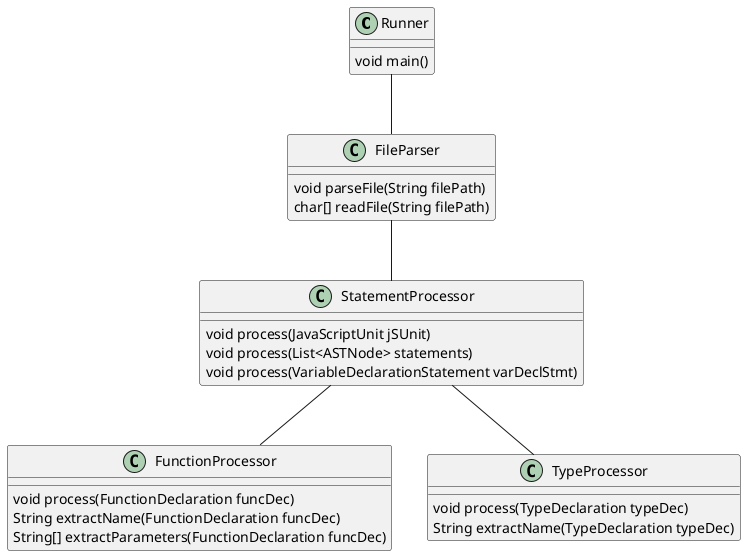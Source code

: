@startuml

class Runner {
    void main()
}
Runner -- FileParser

class FileParser{
    void parseFile(String filePath)
    char[] readFile(String filePath)
}
FileParser -- StatementProcessor

class StatementProcessor{
    void process(JavaScriptUnit jSUnit)
    void process(List<ASTNode> statements)
    void process(VariableDeclarationStatement varDeclStmt)
}
StatementProcessor -- FunctionProcessor
StatementProcessor -- TypeProcessor

class FunctionProcessor{
    void process(FunctionDeclaration funcDec)
    String extractName(FunctionDeclaration funcDec)
    String[] extractParameters(FunctionDeclaration funcDec)
}

class TypeProcessor{
    void process(TypeDeclaration typeDec)
    String extractName(TypeDeclaration typeDec)
}

@enduml